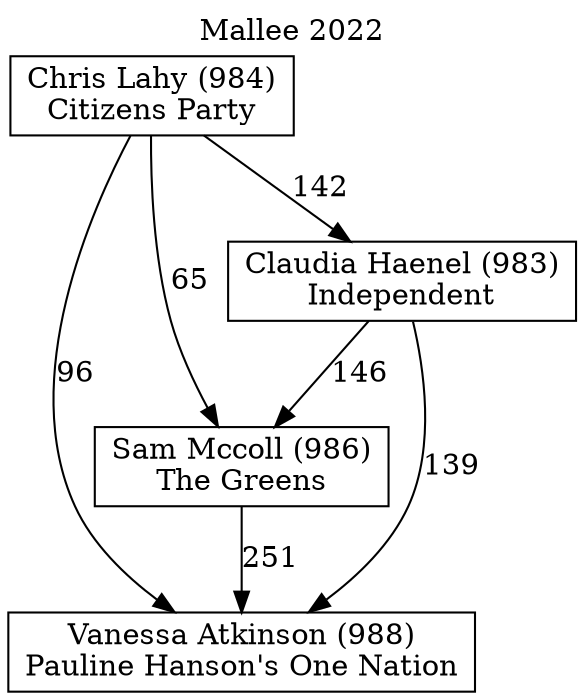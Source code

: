 // House preference flow
digraph "Vanessa Atkinson (988)_Mallee_2022" {
	graph [label="Mallee 2022" labelloc=t mclimit=10]
	node [shape=box]
	"Vanessa Atkinson (988)" [label="Vanessa Atkinson (988)
Pauline Hanson's One Nation"]
	"Sam Mccoll (986)" [label="Sam Mccoll (986)
The Greens"]
	"Claudia Haenel (983)" [label="Claudia Haenel (983)
Independent"]
	"Chris Lahy (984)" [label="Chris Lahy (984)
Citizens Party"]
	"Sam Mccoll (986)" -> "Vanessa Atkinson (988)" [label=251]
	"Claudia Haenel (983)" -> "Sam Mccoll (986)" [label=146]
	"Chris Lahy (984)" -> "Claudia Haenel (983)" [label=142]
	"Claudia Haenel (983)" -> "Vanessa Atkinson (988)" [label=139]
	"Chris Lahy (984)" -> "Vanessa Atkinson (988)" [label=96]
	"Chris Lahy (984)" -> "Sam Mccoll (986)" [label=65]
}

